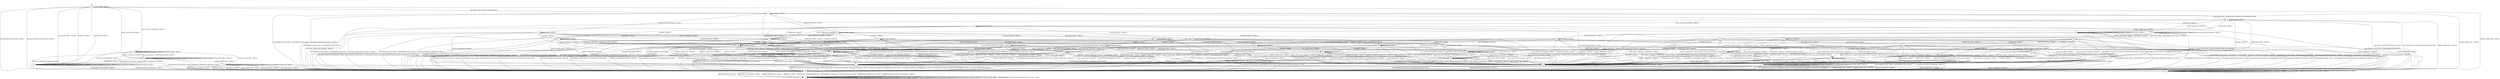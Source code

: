 digraph h13 {
s0 [label="s0"];
s1 [label="s1"];
s2 [label="s2"];
s6 [label="s6"];
s8 [label="s8"];
s10 [label="s10"];
s39 [label="s39"];
s3 [label="s3"];
s4 [label="s4"];
s7 [label="s7"];
s9 [label="s9"];
s11 [label="s11"];
s15 [label="s15"];
s16 [label="s16"];
s5 [label="s5"];
s12 [label="s12"];
s17 [label="s17"];
s18 [label="s18"];
s19 [label="s19"];
s24 [label="s24"];
s26 [label="s26"];
s27 [label="s27"];
s32 [label="s32"];
s13 [label="s13"];
s20 [label="s20"];
s23 [label="s23"];
s28 [label="s28"];
s29 [label="s29"];
s30 [label="s30"];
s33 [label="s33"];
s34 [label="s34"];
s37 [label="s37"];
s14 [label="s14"];
s21 [label="s21"];
s22 [label="s22"];
s31 [label="s31"];
s36 [label="s36"];
s38 [label="s38"];
s40 [label="s40"];
s25 [label="s25"];
s35 [label="s35"];
s41 [label="s41"];
s42 [label="s42"];
s45 [label="s45"];
s43 [label="s43"];
s44 [label="s44"];
s0 -> s1 [label="RSA_CLIENT_HELLO / HELLO_VERIFY_REQUEST"];
s0 -> s2 [label="RSA_CLIENT_KEY_EXCHANGE / TIMEOUT"];
s0 -> s8 [label="CHANGE_CIPHER_SPEC / TIMEOUT"];
s0 -> s10 [label="FINISHED / TIMEOUT"];
s0 -> s0 [label="APPLICATION / TIMEOUT"];
s0 -> s10 [label="CERTIFICATE / TIMEOUT"];
s0 -> s39 [label="EMPTY_CERTIFICATE / TIMEOUT"];
s0 -> s10 [label="CERTIFICATE_VERIFY / TIMEOUT"];
s0 -> s6 [label="Alert(WARNING,CLOSE_NOTIFY) / TIMEOUT"];
s0 -> s6 [label="Alert(FATAL,UNEXPECTED_MESSAGE) / TIMEOUT"];
s1 -> s3 [label="RSA_CLIENT_HELLO / SERVER_HELLO,CERTIFICATE,SERVER_HELLO_DONE"];
s1 -> s4 [label="RSA_CLIENT_KEY_EXCHANGE / TIMEOUT"];
s1 -> s8 [label="CHANGE_CIPHER_SPEC / TIMEOUT"];
s1 -> s11 [label="FINISHED / TIMEOUT"];
s1 -> s1 [label="APPLICATION / TIMEOUT"];
s1 -> s16 [label="CERTIFICATE / TIMEOUT"];
s1 -> s15 [label="EMPTY_CERTIFICATE / TIMEOUT"];
s1 -> s11 [label="CERTIFICATE_VERIFY / TIMEOUT"];
s1 -> s6 [label="Alert(WARNING,CLOSE_NOTIFY) / Alert(WARNING,CLOSE_NOTIFY)"];
s1 -> s6 [label="Alert(FATAL,UNEXPECTED_MESSAGE) / TIMEOUT"];
s2 -> s39 [label="RSA_CLIENT_HELLO / TIMEOUT"];
s2 -> s10 [label="RSA_CLIENT_KEY_EXCHANGE / TIMEOUT"];
s2 -> s9 [label="CHANGE_CIPHER_SPEC / TIMEOUT"];
s2 -> s2 [label="FINISHED / TIMEOUT"];
s2 -> s2 [label="APPLICATION / TIMEOUT"];
s2 -> s39 [label="CERTIFICATE / TIMEOUT"];
s2 -> s39 [label="EMPTY_CERTIFICATE / TIMEOUT"];
s2 -> s2 [label="CERTIFICATE_VERIFY / TIMEOUT"];
s2 -> s6 [label="Alert(WARNING,CLOSE_NOTIFY) / TIMEOUT"];
s2 -> s6 [label="Alert(FATAL,UNEXPECTED_MESSAGE) / TIMEOUT"];
s6 -> s7 [label="RSA_CLIENT_HELLO / TIMEOUT"];
s6 -> s7 [label="RSA_CLIENT_KEY_EXCHANGE / TIMEOUT"];
s6 -> s7 [label="CHANGE_CIPHER_SPEC / TIMEOUT"];
s6 -> s7 [label="FINISHED / TIMEOUT"];
s6 -> s7 [label="APPLICATION / TIMEOUT"];
s6 -> s7 [label="CERTIFICATE / TIMEOUT"];
s6 -> s7 [label="EMPTY_CERTIFICATE / TIMEOUT"];
s6 -> s7 [label="CERTIFICATE_VERIFY / TIMEOUT"];
s6 -> s7 [label="Alert(WARNING,CLOSE_NOTIFY) / TIMEOUT"];
s6 -> s7 [label="Alert(FATAL,UNEXPECTED_MESSAGE) / TIMEOUT"];
s8 -> s8 [label="RSA_CLIENT_HELLO / TIMEOUT"];
s8 -> s8 [label="RSA_CLIENT_KEY_EXCHANGE / TIMEOUT"];
s8 -> s8 [label="CHANGE_CIPHER_SPEC / TIMEOUT"];
s8 -> s8 [label="FINISHED / TIMEOUT"];
s8 -> s8 [label="APPLICATION / TIMEOUT"];
s8 -> s8 [label="CERTIFICATE / TIMEOUT"];
s8 -> s8 [label="EMPTY_CERTIFICATE / TIMEOUT"];
s8 -> s8 [label="CERTIFICATE_VERIFY / TIMEOUT"];
s8 -> s8 [label="Alert(WARNING,CLOSE_NOTIFY) / TIMEOUT"];
s8 -> s8 [label="Alert(FATAL,UNEXPECTED_MESSAGE) / TIMEOUT"];
s10 -> s10 [label="RSA_CLIENT_HELLO / TIMEOUT"];
s10 -> s10 [label="RSA_CLIENT_KEY_EXCHANGE / TIMEOUT"];
s10 -> s8 [label="CHANGE_CIPHER_SPEC / TIMEOUT"];
s10 -> s10 [label="FINISHED / TIMEOUT"];
s10 -> s10 [label="APPLICATION / TIMEOUT"];
s10 -> s10 [label="CERTIFICATE / TIMEOUT"];
s10 -> s10 [label="EMPTY_CERTIFICATE / TIMEOUT"];
s10 -> s10 [label="CERTIFICATE_VERIFY / TIMEOUT"];
s10 -> s6 [label="Alert(WARNING,CLOSE_NOTIFY) / TIMEOUT"];
s10 -> s6 [label="Alert(FATAL,UNEXPECTED_MESSAGE) / TIMEOUT"];
s39 -> s39 [label="RSA_CLIENT_HELLO / TIMEOUT"];
s39 -> s39 [label="RSA_CLIENT_KEY_EXCHANGE / TIMEOUT"];
s39 -> s9 [label="CHANGE_CIPHER_SPEC / TIMEOUT"];
s39 -> s39 [label="FINISHED / TIMEOUT"];
s39 -> s39 [label="APPLICATION / TIMEOUT"];
s39 -> s10 [label="CERTIFICATE / TIMEOUT"];
s39 -> s10 [label="EMPTY_CERTIFICATE / TIMEOUT"];
s39 -> s39 [label="CERTIFICATE_VERIFY / TIMEOUT"];
s39 -> s6 [label="Alert(WARNING,CLOSE_NOTIFY) / TIMEOUT"];
s39 -> s6 [label="Alert(FATAL,UNEXPECTED_MESSAGE) / TIMEOUT"];
s3 -> s6 [label="RSA_CLIENT_HELLO / Alert(FATAL,UNEXPECTED_MESSAGE)"];
s3 -> s12 [label="RSA_CLIENT_KEY_EXCHANGE / TIMEOUT"];
s3 -> s8 [label="CHANGE_CIPHER_SPEC / TIMEOUT"];
s3 -> s11 [label="FINISHED / TIMEOUT"];
s3 -> s3 [label="APPLICATION / TIMEOUT"];
s3 -> s16 [label="CERTIFICATE / TIMEOUT"];
s3 -> s15 [label="EMPTY_CERTIFICATE / TIMEOUT"];
s3 -> s11 [label="CERTIFICATE_VERIFY / TIMEOUT"];
s3 -> s6 [label="Alert(WARNING,CLOSE_NOTIFY) / Alert(WARNING,CLOSE_NOTIFY)"];
s3 -> s6 [label="Alert(FATAL,UNEXPECTED_MESSAGE) / TIMEOUT"];
s4 -> s19 [label="RSA_CLIENT_HELLO / TIMEOUT"];
s4 -> s11 [label="RSA_CLIENT_KEY_EXCHANGE / TIMEOUT"];
s4 -> s5 [label="CHANGE_CIPHER_SPEC / TIMEOUT"];
s4 -> s17 [label="FINISHED / TIMEOUT"];
s4 -> s4 [label="APPLICATION / TIMEOUT"];
s4 -> s26 [label="CERTIFICATE / TIMEOUT"];
s4 -> s26 [label="EMPTY_CERTIFICATE / TIMEOUT"];
s4 -> s32 [label="CERTIFICATE_VERIFY / TIMEOUT"];
s4 -> s6 [label="Alert(WARNING,CLOSE_NOTIFY) / Alert(WARNING,CLOSE_NOTIFY)"];
s4 -> s6 [label="Alert(FATAL,UNEXPECTED_MESSAGE) / TIMEOUT"];
s7 -> s7 [label="RSA_CLIENT_HELLO / SOCKET_CLOSED"];
s7 -> s7 [label="RSA_CLIENT_KEY_EXCHANGE / SOCKET_CLOSED"];
s7 -> s7 [label="CHANGE_CIPHER_SPEC / SOCKET_CLOSED"];
s7 -> s7 [label="FINISHED / SOCKET_CLOSED"];
s7 -> s7 [label="APPLICATION / SOCKET_CLOSED"];
s7 -> s7 [label="CERTIFICATE / SOCKET_CLOSED"];
s7 -> s7 [label="EMPTY_CERTIFICATE / SOCKET_CLOSED"];
s7 -> s7 [label="CERTIFICATE_VERIFY / SOCKET_CLOSED"];
s7 -> s7 [label="Alert(WARNING,CLOSE_NOTIFY) / SOCKET_CLOSED"];
s7 -> s7 [label="Alert(FATAL,UNEXPECTED_MESSAGE) / SOCKET_CLOSED"];
s9 -> s6 [label="RSA_CLIENT_HELLO / TIMEOUT"];
s9 -> s6 [label="RSA_CLIENT_KEY_EXCHANGE / TIMEOUT"];
s9 -> s8 [label="CHANGE_CIPHER_SPEC / TIMEOUT"];
s9 -> s6 [label="FINISHED / TIMEOUT"];
s9 -> s9 [label="APPLICATION / TIMEOUT"];
s9 -> s6 [label="CERTIFICATE / TIMEOUT"];
s9 -> s6 [label="EMPTY_CERTIFICATE / TIMEOUT"];
s9 -> s6 [label="CERTIFICATE_VERIFY / TIMEOUT"];
s9 -> s9 [label="Alert(WARNING,CLOSE_NOTIFY) / TIMEOUT"];
s9 -> s9 [label="Alert(FATAL,UNEXPECTED_MESSAGE) / TIMEOUT"];
s11 -> s11 [label="RSA_CLIENT_HELLO / TIMEOUT"];
s11 -> s11 [label="RSA_CLIENT_KEY_EXCHANGE / TIMEOUT"];
s11 -> s8 [label="CHANGE_CIPHER_SPEC / TIMEOUT"];
s11 -> s11 [label="FINISHED / TIMEOUT"];
s11 -> s11 [label="APPLICATION / TIMEOUT"];
s11 -> s11 [label="CERTIFICATE / TIMEOUT"];
s11 -> s11 [label="EMPTY_CERTIFICATE / TIMEOUT"];
s11 -> s11 [label="CERTIFICATE_VERIFY / TIMEOUT"];
s11 -> s6 [label="Alert(WARNING,CLOSE_NOTIFY) / Alert(WARNING,CLOSE_NOTIFY)"];
s11 -> s6 [label="Alert(FATAL,UNEXPECTED_MESSAGE) / TIMEOUT"];
s15 -> s24 [label="RSA_CLIENT_HELLO / TIMEOUT"];
s15 -> s26 [label="RSA_CLIENT_KEY_EXCHANGE / TIMEOUT"];
s15 -> s5 [label="CHANGE_CIPHER_SPEC / TIMEOUT"];
s15 -> s18 [label="FINISHED / TIMEOUT"];
s15 -> s15 [label="APPLICATION / TIMEOUT"];
s15 -> s11 [label="CERTIFICATE / TIMEOUT"];
s15 -> s11 [label="EMPTY_CERTIFICATE / TIMEOUT"];
s15 -> s27 [label="CERTIFICATE_VERIFY / TIMEOUT"];
s15 -> s6 [label="Alert(WARNING,CLOSE_NOTIFY) / Alert(WARNING,CLOSE_NOTIFY)"];
s15 -> s6 [label="Alert(FATAL,UNEXPECTED_MESSAGE) / TIMEOUT"];
s16 -> s16 [label="RSA_CLIENT_HELLO / TIMEOUT"];
s16 -> s16 [label="RSA_CLIENT_KEY_EXCHANGE / TIMEOUT"];
s16 -> s8 [label="CHANGE_CIPHER_SPEC / TIMEOUT"];
s16 -> s16 [label="FINISHED / TIMEOUT"];
s16 -> s16 [label="APPLICATION / TIMEOUT"];
s16 -> s11 [label="CERTIFICATE / TIMEOUT"];
s16 -> s11 [label="EMPTY_CERTIFICATE / TIMEOUT"];
s16 -> s27 [label="CERTIFICATE_VERIFY / TIMEOUT"];
s16 -> s6 [label="Alert(WARNING,CLOSE_NOTIFY) / Alert(WARNING,CLOSE_NOTIFY)"];
s16 -> s6 [label="Alert(FATAL,UNEXPECTED_MESSAGE) / TIMEOUT"];
s5 -> s6 [label="RSA_CLIENT_HELLO / Alert(FATAL,UNEXPECTED_MESSAGE)"];
s5 -> s6 [label="RSA_CLIENT_KEY_EXCHANGE / Alert(FATAL,UNEXPECTED_MESSAGE)"];
s5 -> s8 [label="CHANGE_CIPHER_SPEC / TIMEOUT"];
s5 -> s6 [label="FINISHED / Alert(FATAL,UNEXPECTED_MESSAGE)"];
s5 -> s5 [label="APPLICATION / TIMEOUT"];
s5 -> s6 [label="CERTIFICATE / Alert(FATAL,UNEXPECTED_MESSAGE)"];
s5 -> s6 [label="EMPTY_CERTIFICATE / Alert(FATAL,UNEXPECTED_MESSAGE)"];
s5 -> s6 [label="CERTIFICATE_VERIFY / Alert(FATAL,UNEXPECTED_MESSAGE)"];
s5 -> s5 [label="Alert(WARNING,CLOSE_NOTIFY) / TIMEOUT"];
s5 -> s5 [label="Alert(FATAL,UNEXPECTED_MESSAGE) / TIMEOUT"];
s12 -> s19 [label="RSA_CLIENT_HELLO / TIMEOUT"];
s12 -> s11 [label="RSA_CLIENT_KEY_EXCHANGE / TIMEOUT"];
s12 -> s13 [label="CHANGE_CIPHER_SPEC / TIMEOUT"];
s12 -> s17 [label="FINISHED / TIMEOUT"];
s12 -> s12 [label="APPLICATION / TIMEOUT"];
s12 -> s26 [label="CERTIFICATE / TIMEOUT"];
s12 -> s26 [label="EMPTY_CERTIFICATE / TIMEOUT"];
s12 -> s32 [label="CERTIFICATE_VERIFY / TIMEOUT"];
s12 -> s6 [label="Alert(WARNING,CLOSE_NOTIFY) / Alert(WARNING,CLOSE_NOTIFY)"];
s12 -> s6 [label="Alert(FATAL,UNEXPECTED_MESSAGE) / TIMEOUT"];
s17 -> s20 [label="RSA_CLIENT_HELLO / TIMEOUT"];
s17 -> s11 [label="RSA_CLIENT_KEY_EXCHANGE / TIMEOUT"];
s17 -> s5 [label="CHANGE_CIPHER_SPEC / TIMEOUT"];
s17 -> s11 [label="FINISHED / TIMEOUT"];
s17 -> s17 [label="APPLICATION / TIMEOUT"];
s17 -> s30 [label="CERTIFICATE / TIMEOUT"];
s17 -> s30 [label="EMPTY_CERTIFICATE / TIMEOUT"];
s17 -> s32 [label="CERTIFICATE_VERIFY / TIMEOUT"];
s17 -> s6 [label="Alert(WARNING,CLOSE_NOTIFY) / Alert(WARNING,CLOSE_NOTIFY)"];
s17 -> s6 [label="Alert(FATAL,UNEXPECTED_MESSAGE) / TIMEOUT"];
s18 -> s23 [label="RSA_CLIENT_HELLO / TIMEOUT"];
s18 -> s30 [label="RSA_CLIENT_KEY_EXCHANGE / TIMEOUT"];
s18 -> s5 [label="CHANGE_CIPHER_SPEC / TIMEOUT"];
s18 -> s11 [label="FINISHED / TIMEOUT"];
s18 -> s18 [label="APPLICATION / TIMEOUT"];
s18 -> s11 [label="CERTIFICATE / TIMEOUT"];
s18 -> s11 [label="EMPTY_CERTIFICATE / TIMEOUT"];
s18 -> s33 [label="CERTIFICATE_VERIFY / TIMEOUT"];
s18 -> s6 [label="Alert(WARNING,CLOSE_NOTIFY) / Alert(WARNING,CLOSE_NOTIFY)"];
s18 -> s6 [label="Alert(FATAL,UNEXPECTED_MESSAGE) / TIMEOUT"];
s19 -> s11 [label="RSA_CLIENT_HELLO / TIMEOUT"];
s19 -> s11 [label="RSA_CLIENT_KEY_EXCHANGE / TIMEOUT"];
s19 -> s5 [label="CHANGE_CIPHER_SPEC / TIMEOUT"];
s19 -> s20 [label="FINISHED / TIMEOUT"];
s19 -> s19 [label="APPLICATION / TIMEOUT"];
s19 -> s28 [label="CERTIFICATE / TIMEOUT"];
s19 -> s28 [label="EMPTY_CERTIFICATE / TIMEOUT"];
s19 -> s34 [label="CERTIFICATE_VERIFY / TIMEOUT"];
s19 -> s6 [label="Alert(WARNING,CLOSE_NOTIFY) / Alert(WARNING,CLOSE_NOTIFY)"];
s19 -> s6 [label="Alert(FATAL,UNEXPECTED_MESSAGE) / TIMEOUT"];
s24 -> s11 [label="RSA_CLIENT_HELLO / TIMEOUT"];
s24 -> s28 [label="RSA_CLIENT_KEY_EXCHANGE / TIMEOUT"];
s24 -> s5 [label="CHANGE_CIPHER_SPEC / TIMEOUT"];
s24 -> s23 [label="FINISHED / TIMEOUT"];
s24 -> s24 [label="APPLICATION / TIMEOUT"];
s24 -> s11 [label="CERTIFICATE / TIMEOUT"];
s24 -> s11 [label="EMPTY_CERTIFICATE / TIMEOUT"];
s24 -> s29 [label="CERTIFICATE_VERIFY / TIMEOUT"];
s24 -> s6 [label="Alert(WARNING,CLOSE_NOTIFY) / Alert(WARNING,CLOSE_NOTIFY)"];
s24 -> s6 [label="Alert(FATAL,UNEXPECTED_MESSAGE) / TIMEOUT"];
s26 -> s28 [label="RSA_CLIENT_HELLO / TIMEOUT"];
s26 -> s11 [label="RSA_CLIENT_KEY_EXCHANGE / TIMEOUT"];
s26 -> s5 [label="CHANGE_CIPHER_SPEC / TIMEOUT"];
s26 -> s30 [label="FINISHED / TIMEOUT"];
s26 -> s26 [label="APPLICATION / TIMEOUT"];
s26 -> s11 [label="CERTIFICATE / TIMEOUT"];
s26 -> s11 [label="EMPTY_CERTIFICATE / TIMEOUT"];
s26 -> s37 [label="CERTIFICATE_VERIFY / TIMEOUT"];
s26 -> s6 [label="Alert(WARNING,CLOSE_NOTIFY) / Alert(WARNING,CLOSE_NOTIFY)"];
s26 -> s6 [label="Alert(FATAL,UNEXPECTED_MESSAGE) / TIMEOUT"];
s27 -> s29 [label="RSA_CLIENT_HELLO / TIMEOUT"];
s27 -> s37 [label="RSA_CLIENT_KEY_EXCHANGE / TIMEOUT"];
s27 -> s5 [label="CHANGE_CIPHER_SPEC / TIMEOUT"];
s27 -> s33 [label="FINISHED / TIMEOUT"];
s27 -> s27 [label="APPLICATION / TIMEOUT"];
s27 -> s11 [label="CERTIFICATE / TIMEOUT"];
s27 -> s11 [label="EMPTY_CERTIFICATE / TIMEOUT"];
s27 -> s11 [label="CERTIFICATE_VERIFY / TIMEOUT"];
s27 -> s6 [label="Alert(WARNING,CLOSE_NOTIFY) / Alert(WARNING,CLOSE_NOTIFY)"];
s27 -> s6 [label="Alert(FATAL,UNEXPECTED_MESSAGE) / TIMEOUT"];
s32 -> s34 [label="RSA_CLIENT_HELLO / TIMEOUT"];
s32 -> s11 [label="RSA_CLIENT_KEY_EXCHANGE / TIMEOUT"];
s32 -> s5 [label="CHANGE_CIPHER_SPEC / TIMEOUT"];
s32 -> s32 [label="FINISHED / TIMEOUT"];
s32 -> s32 [label="APPLICATION / TIMEOUT"];
s32 -> s37 [label="CERTIFICATE / TIMEOUT"];
s32 -> s37 [label="EMPTY_CERTIFICATE / TIMEOUT"];
s32 -> s11 [label="CERTIFICATE_VERIFY / TIMEOUT"];
s32 -> s6 [label="Alert(WARNING,CLOSE_NOTIFY) / Alert(WARNING,CLOSE_NOTIFY)"];
s32 -> s6 [label="Alert(FATAL,UNEXPECTED_MESSAGE) / TIMEOUT"];
s13 -> s40 [label="RSA_CLIENT_HELLO / TIMEOUT"];
s13 -> s11 [label="RSA_CLIENT_KEY_EXCHANGE / TIMEOUT"];
s13 -> s8 [label="CHANGE_CIPHER_SPEC / TIMEOUT"];
s13 -> s14 [label="FINISHED / CHANGE_CIPHER_SPEC,FINISHED,CHANGE_CIPHER_SPEC,FINISHED"];
s13 -> s13 [label="APPLICATION / TIMEOUT"];
s13 -> s21 [label="CERTIFICATE / TIMEOUT"];
s13 -> s21 [label="EMPTY_CERTIFICATE / TIMEOUT"];
s13 -> s22 [label="CERTIFICATE_VERIFY / TIMEOUT"];
s13 -> s13 [label="Alert(WARNING,CLOSE_NOTIFY) / TIMEOUT"];
s13 -> s13 [label="Alert(FATAL,UNEXPECTED_MESSAGE) / TIMEOUT"];
s20 -> s11 [label="RSA_CLIENT_HELLO / TIMEOUT"];
s20 -> s11 [label="RSA_CLIENT_KEY_EXCHANGE / TIMEOUT"];
s20 -> s5 [label="CHANGE_CIPHER_SPEC / TIMEOUT"];
s20 -> s11 [label="FINISHED / TIMEOUT"];
s20 -> s20 [label="APPLICATION / TIMEOUT"];
s20 -> s31 [label="CERTIFICATE / TIMEOUT"];
s20 -> s31 [label="EMPTY_CERTIFICATE / TIMEOUT"];
s20 -> s34 [label="CERTIFICATE_VERIFY / TIMEOUT"];
s20 -> s6 [label="Alert(WARNING,CLOSE_NOTIFY) / Alert(WARNING,CLOSE_NOTIFY)"];
s20 -> s6 [label="Alert(FATAL,UNEXPECTED_MESSAGE) / TIMEOUT"];
s23 -> s11 [label="RSA_CLIENT_HELLO / TIMEOUT"];
s23 -> s31 [label="RSA_CLIENT_KEY_EXCHANGE / TIMEOUT"];
s23 -> s5 [label="CHANGE_CIPHER_SPEC / TIMEOUT"];
s23 -> s11 [label="FINISHED / TIMEOUT"];
s23 -> s23 [label="APPLICATION / TIMEOUT"];
s23 -> s11 [label="CERTIFICATE / TIMEOUT"];
s23 -> s11 [label="EMPTY_CERTIFICATE / TIMEOUT"];
s23 -> s36 [label="CERTIFICATE_VERIFY / TIMEOUT"];
s23 -> s6 [label="Alert(WARNING,CLOSE_NOTIFY) / Alert(WARNING,CLOSE_NOTIFY)"];
s23 -> s6 [label="Alert(FATAL,UNEXPECTED_MESSAGE) / TIMEOUT"];
s28 -> s11 [label="RSA_CLIENT_HELLO / TIMEOUT"];
s28 -> s11 [label="RSA_CLIENT_KEY_EXCHANGE / TIMEOUT"];
s28 -> s5 [label="CHANGE_CIPHER_SPEC / TIMEOUT"];
s28 -> s31 [label="FINISHED / TIMEOUT"];
s28 -> s28 [label="APPLICATION / TIMEOUT"];
s28 -> s11 [label="CERTIFICATE / TIMEOUT"];
s28 -> s11 [label="EMPTY_CERTIFICATE / TIMEOUT"];
s28 -> s38 [label="CERTIFICATE_VERIFY / TIMEOUT"];
s28 -> s6 [label="Alert(WARNING,CLOSE_NOTIFY) / Alert(WARNING,CLOSE_NOTIFY)"];
s28 -> s6 [label="Alert(FATAL,UNEXPECTED_MESSAGE) / TIMEOUT"];
s29 -> s11 [label="RSA_CLIENT_HELLO / TIMEOUT"];
s29 -> s38 [label="RSA_CLIENT_KEY_EXCHANGE / TIMEOUT"];
s29 -> s5 [label="CHANGE_CIPHER_SPEC / TIMEOUT"];
s29 -> s36 [label="FINISHED / TIMEOUT"];
s29 -> s29 [label="APPLICATION / TIMEOUT"];
s29 -> s11 [label="CERTIFICATE / TIMEOUT"];
s29 -> s11 [label="EMPTY_CERTIFICATE / TIMEOUT"];
s29 -> s11 [label="CERTIFICATE_VERIFY / TIMEOUT"];
s29 -> s6 [label="Alert(WARNING,CLOSE_NOTIFY) / Alert(WARNING,CLOSE_NOTIFY)"];
s29 -> s6 [label="Alert(FATAL,UNEXPECTED_MESSAGE) / TIMEOUT"];
s30 -> s31 [label="RSA_CLIENT_HELLO / TIMEOUT"];
s30 -> s11 [label="RSA_CLIENT_KEY_EXCHANGE / TIMEOUT"];
s30 -> s5 [label="CHANGE_CIPHER_SPEC / TIMEOUT"];
s30 -> s11 [label="FINISHED / TIMEOUT"];
s30 -> s30 [label="APPLICATION / TIMEOUT"];
s30 -> s11 [label="CERTIFICATE / TIMEOUT"];
s30 -> s11 [label="EMPTY_CERTIFICATE / TIMEOUT"];
s30 -> s37 [label="CERTIFICATE_VERIFY / TIMEOUT"];
s30 -> s6 [label="Alert(WARNING,CLOSE_NOTIFY) / Alert(WARNING,CLOSE_NOTIFY)"];
s30 -> s6 [label="Alert(FATAL,UNEXPECTED_MESSAGE) / TIMEOUT"];
s33 -> s36 [label="RSA_CLIENT_HELLO / TIMEOUT"];
s33 -> s37 [label="RSA_CLIENT_KEY_EXCHANGE / TIMEOUT"];
s33 -> s5 [label="CHANGE_CIPHER_SPEC / TIMEOUT"];
s33 -> s11 [label="FINISHED / TIMEOUT"];
s33 -> s33 [label="APPLICATION / TIMEOUT"];
s33 -> s11 [label="CERTIFICATE / TIMEOUT"];
s33 -> s11 [label="EMPTY_CERTIFICATE / TIMEOUT"];
s33 -> s11 [label="CERTIFICATE_VERIFY / TIMEOUT"];
s33 -> s6 [label="Alert(WARNING,CLOSE_NOTIFY) / Alert(WARNING,CLOSE_NOTIFY)"];
s33 -> s6 [label="Alert(FATAL,UNEXPECTED_MESSAGE) / TIMEOUT"];
s34 -> s11 [label="RSA_CLIENT_HELLO / TIMEOUT"];
s34 -> s11 [label="RSA_CLIENT_KEY_EXCHANGE / TIMEOUT"];
s34 -> s5 [label="CHANGE_CIPHER_SPEC / TIMEOUT"];
s34 -> s34 [label="FINISHED / TIMEOUT"];
s34 -> s34 [label="APPLICATION / TIMEOUT"];
s34 -> s38 [label="CERTIFICATE / TIMEOUT"];
s34 -> s38 [label="EMPTY_CERTIFICATE / TIMEOUT"];
s34 -> s11 [label="CERTIFICATE_VERIFY / TIMEOUT"];
s34 -> s6 [label="Alert(WARNING,CLOSE_NOTIFY) / Alert(WARNING,CLOSE_NOTIFY)"];
s34 -> s6 [label="Alert(FATAL,UNEXPECTED_MESSAGE) / TIMEOUT"];
s37 -> s38 [label="RSA_CLIENT_HELLO / TIMEOUT"];
s37 -> s11 [label="RSA_CLIENT_KEY_EXCHANGE / TIMEOUT"];
s37 -> s5 [label="CHANGE_CIPHER_SPEC / TIMEOUT"];
s37 -> s37 [label="FINISHED / TIMEOUT"];
s37 -> s37 [label="APPLICATION / TIMEOUT"];
s37 -> s11 [label="CERTIFICATE / TIMEOUT"];
s37 -> s11 [label="EMPTY_CERTIFICATE / TIMEOUT"];
s37 -> s11 [label="CERTIFICATE_VERIFY / TIMEOUT"];
s37 -> s6 [label="Alert(WARNING,CLOSE_NOTIFY) / Alert(WARNING,CLOSE_NOTIFY)"];
s37 -> s6 [label="Alert(FATAL,UNEXPECTED_MESSAGE) / TIMEOUT"];
s14 -> s14 [label="RSA_CLIENT_HELLO / TIMEOUT"];
s14 -> s14 [label="RSA_CLIENT_KEY_EXCHANGE / TIMEOUT"];
s14 -> s8 [label="CHANGE_CIPHER_SPEC / TIMEOUT"];
s14 -> s14 [label="FINISHED / TIMEOUT"];
s14 -> s6 [label="APPLICATION / APPLICATION"];
s14 -> s14 [label="CERTIFICATE / TIMEOUT"];
s14 -> s14 [label="EMPTY_CERTIFICATE / TIMEOUT"];
s14 -> s14 [label="CERTIFICATE_VERIFY / TIMEOUT"];
s14 -> s6 [label="Alert(WARNING,CLOSE_NOTIFY) / TIMEOUT"];
s14 -> s6 [label="Alert(FATAL,UNEXPECTED_MESSAGE) / TIMEOUT"];
s21 -> s41 [label="RSA_CLIENT_HELLO / TIMEOUT"];
s21 -> s11 [label="RSA_CLIENT_KEY_EXCHANGE / TIMEOUT"];
s21 -> s5 [label="CHANGE_CIPHER_SPEC / TIMEOUT"];
s21 -> s25 [label="FINISHED / TIMEOUT"];
s21 -> s11 [label="APPLICATION / TIMEOUT"];
s21 -> s11 [label="CERTIFICATE / TIMEOUT"];
s21 -> s11 [label="EMPTY_CERTIFICATE / TIMEOUT"];
s21 -> s35 [label="CERTIFICATE_VERIFY / TIMEOUT"];
s21 -> s6 [label="Alert(WARNING,CLOSE_NOTIFY) / Alert(WARNING,CLOSE_NOTIFY)"];
s21 -> s6 [label="Alert(FATAL,UNEXPECTED_MESSAGE) / TIMEOUT"];
s22 -> s42 [label="RSA_CLIENT_HELLO / TIMEOUT"];
s22 -> s11 [label="RSA_CLIENT_KEY_EXCHANGE / TIMEOUT"];
s22 -> s5 [label="CHANGE_CIPHER_SPEC / TIMEOUT"];
s22 -> s22 [label="FINISHED / TIMEOUT"];
s22 -> s11 [label="APPLICATION / TIMEOUT"];
s22 -> s35 [label="CERTIFICATE / TIMEOUT"];
s22 -> s35 [label="EMPTY_CERTIFICATE / TIMEOUT"];
s22 -> s11 [label="CERTIFICATE_VERIFY / TIMEOUT"];
s22 -> s6 [label="Alert(WARNING,CLOSE_NOTIFY) / Alert(WARNING,CLOSE_NOTIFY)"];
s22 -> s6 [label="Alert(FATAL,UNEXPECTED_MESSAGE) / TIMEOUT"];
s31 -> s11 [label="RSA_CLIENT_HELLO / TIMEOUT"];
s31 -> s11 [label="RSA_CLIENT_KEY_EXCHANGE / TIMEOUT"];
s31 -> s5 [label="CHANGE_CIPHER_SPEC / TIMEOUT"];
s31 -> s11 [label="FINISHED / TIMEOUT"];
s31 -> s31 [label="APPLICATION / TIMEOUT"];
s31 -> s11 [label="CERTIFICATE / TIMEOUT"];
s31 -> s11 [label="EMPTY_CERTIFICATE / TIMEOUT"];
s31 -> s38 [label="CERTIFICATE_VERIFY / TIMEOUT"];
s31 -> s6 [label="Alert(WARNING,CLOSE_NOTIFY) / Alert(WARNING,CLOSE_NOTIFY)"];
s31 -> s6 [label="Alert(FATAL,UNEXPECTED_MESSAGE) / TIMEOUT"];
s36 -> s11 [label="RSA_CLIENT_HELLO / TIMEOUT"];
s36 -> s38 [label="RSA_CLIENT_KEY_EXCHANGE / TIMEOUT"];
s36 -> s5 [label="CHANGE_CIPHER_SPEC / TIMEOUT"];
s36 -> s11 [label="FINISHED / TIMEOUT"];
s36 -> s36 [label="APPLICATION / TIMEOUT"];
s36 -> s11 [label="CERTIFICATE / TIMEOUT"];
s36 -> s11 [label="EMPTY_CERTIFICATE / TIMEOUT"];
s36 -> s11 [label="CERTIFICATE_VERIFY / TIMEOUT"];
s36 -> s6 [label="Alert(WARNING,CLOSE_NOTIFY) / Alert(WARNING,CLOSE_NOTIFY)"];
s36 -> s6 [label="Alert(FATAL,UNEXPECTED_MESSAGE) / TIMEOUT"];
s38 -> s11 [label="RSA_CLIENT_HELLO / TIMEOUT"];
s38 -> s11 [label="RSA_CLIENT_KEY_EXCHANGE / TIMEOUT"];
s38 -> s5 [label="CHANGE_CIPHER_SPEC / TIMEOUT"];
s38 -> s38 [label="FINISHED / TIMEOUT"];
s38 -> s38 [label="APPLICATION / TIMEOUT"];
s38 -> s11 [label="CERTIFICATE / TIMEOUT"];
s38 -> s11 [label="EMPTY_CERTIFICATE / TIMEOUT"];
s38 -> s11 [label="CERTIFICATE_VERIFY / TIMEOUT"];
s38 -> s6 [label="Alert(WARNING,CLOSE_NOTIFY) / Alert(WARNING,CLOSE_NOTIFY)"];
s38 -> s6 [label="Alert(FATAL,UNEXPECTED_MESSAGE) / TIMEOUT"];
s40 -> s11 [label="RSA_CLIENT_HELLO / TIMEOUT"];
s40 -> s11 [label="RSA_CLIENT_KEY_EXCHANGE / TIMEOUT"];
s40 -> s5 [label="CHANGE_CIPHER_SPEC / TIMEOUT"];
s40 -> s45 [label="FINISHED / TIMEOUT"];
s40 -> s11 [label="APPLICATION / TIMEOUT"];
s40 -> s41 [label="CERTIFICATE / TIMEOUT"];
s40 -> s41 [label="EMPTY_CERTIFICATE / TIMEOUT"];
s40 -> s42 [label="CERTIFICATE_VERIFY / TIMEOUT"];
s40 -> s6 [label="Alert(WARNING,CLOSE_NOTIFY) / Alert(WARNING,CLOSE_NOTIFY)"];
s40 -> s6 [label="Alert(FATAL,UNEXPECTED_MESSAGE) / TIMEOUT"];
s25 -> s43 [label="RSA_CLIENT_HELLO / TIMEOUT"];
s25 -> s11 [label="RSA_CLIENT_KEY_EXCHANGE / TIMEOUT"];
s25 -> s5 [label="CHANGE_CIPHER_SPEC / TIMEOUT"];
s25 -> s11 [label="FINISHED / TIMEOUT"];
s25 -> s11 [label="APPLICATION / TIMEOUT"];
s25 -> s11 [label="CERTIFICATE / TIMEOUT"];
s25 -> s11 [label="EMPTY_CERTIFICATE / TIMEOUT"];
s25 -> s35 [label="CERTIFICATE_VERIFY / TIMEOUT"];
s25 -> s6 [label="Alert(WARNING,CLOSE_NOTIFY) / Alert(WARNING,CLOSE_NOTIFY)"];
s25 -> s6 [label="Alert(FATAL,UNEXPECTED_MESSAGE) / TIMEOUT"];
s35 -> s44 [label="RSA_CLIENT_HELLO / TIMEOUT"];
s35 -> s11 [label="RSA_CLIENT_KEY_EXCHANGE / TIMEOUT"];
s35 -> s5 [label="CHANGE_CIPHER_SPEC / TIMEOUT"];
s35 -> s35 [label="FINISHED / TIMEOUT"];
s35 -> s11 [label="APPLICATION / TIMEOUT"];
s35 -> s11 [label="CERTIFICATE / TIMEOUT"];
s35 -> s11 [label="EMPTY_CERTIFICATE / TIMEOUT"];
s35 -> s11 [label="CERTIFICATE_VERIFY / TIMEOUT"];
s35 -> s6 [label="Alert(WARNING,CLOSE_NOTIFY) / Alert(WARNING,CLOSE_NOTIFY)"];
s35 -> s6 [label="Alert(FATAL,UNEXPECTED_MESSAGE) / TIMEOUT"];
s41 -> s11 [label="RSA_CLIENT_HELLO / TIMEOUT"];
s41 -> s11 [label="RSA_CLIENT_KEY_EXCHANGE / TIMEOUT"];
s41 -> s5 [label="CHANGE_CIPHER_SPEC / TIMEOUT"];
s41 -> s43 [label="FINISHED / TIMEOUT"];
s41 -> s11 [label="APPLICATION / TIMEOUT"];
s41 -> s11 [label="CERTIFICATE / TIMEOUT"];
s41 -> s11 [label="EMPTY_CERTIFICATE / TIMEOUT"];
s41 -> s44 [label="CERTIFICATE_VERIFY / TIMEOUT"];
s41 -> s6 [label="Alert(WARNING,CLOSE_NOTIFY) / Alert(WARNING,CLOSE_NOTIFY)"];
s41 -> s6 [label="Alert(FATAL,UNEXPECTED_MESSAGE) / TIMEOUT"];
s42 -> s11 [label="RSA_CLIENT_HELLO / TIMEOUT"];
s42 -> s11 [label="RSA_CLIENT_KEY_EXCHANGE / TIMEOUT"];
s42 -> s5 [label="CHANGE_CIPHER_SPEC / TIMEOUT"];
s42 -> s34 [label="FINISHED / TIMEOUT"];
s42 -> s11 [label="APPLICATION / TIMEOUT"];
s42 -> s44 [label="CERTIFICATE / TIMEOUT"];
s42 -> s44 [label="EMPTY_CERTIFICATE / TIMEOUT"];
s42 -> s11 [label="CERTIFICATE_VERIFY / TIMEOUT"];
s42 -> s6 [label="Alert(WARNING,CLOSE_NOTIFY) / Alert(WARNING,CLOSE_NOTIFY)"];
s42 -> s6 [label="Alert(FATAL,UNEXPECTED_MESSAGE) / TIMEOUT"];
s45 -> s11 [label="RSA_CLIENT_HELLO / TIMEOUT"];
s45 -> s11 [label="RSA_CLIENT_KEY_EXCHANGE / TIMEOUT"];
s45 -> s5 [label="CHANGE_CIPHER_SPEC / TIMEOUT"];
s45 -> s11 [label="FINISHED / TIMEOUT"];
s45 -> s11 [label="APPLICATION / TIMEOUT"];
s45 -> s43 [label="CERTIFICATE / TIMEOUT"];
s45 -> s43 [label="EMPTY_CERTIFICATE / TIMEOUT"];
s45 -> s34 [label="CERTIFICATE_VERIFY / TIMEOUT"];
s45 -> s6 [label="Alert(WARNING,CLOSE_NOTIFY) / Alert(WARNING,CLOSE_NOTIFY)"];
s45 -> s6 [label="Alert(FATAL,UNEXPECTED_MESSAGE) / TIMEOUT"];
s43 -> s11 [label="RSA_CLIENT_HELLO / TIMEOUT"];
s43 -> s11 [label="RSA_CLIENT_KEY_EXCHANGE / TIMEOUT"];
s43 -> s5 [label="CHANGE_CIPHER_SPEC / TIMEOUT"];
s43 -> s11 [label="FINISHED / TIMEOUT"];
s43 -> s11 [label="APPLICATION / TIMEOUT"];
s43 -> s11 [label="CERTIFICATE / TIMEOUT"];
s43 -> s11 [label="EMPTY_CERTIFICATE / TIMEOUT"];
s43 -> s44 [label="CERTIFICATE_VERIFY / TIMEOUT"];
s43 -> s6 [label="Alert(WARNING,CLOSE_NOTIFY) / Alert(WARNING,CLOSE_NOTIFY)"];
s43 -> s6 [label="Alert(FATAL,UNEXPECTED_MESSAGE) / TIMEOUT"];
s44 -> s11 [label="RSA_CLIENT_HELLO / TIMEOUT"];
s44 -> s11 [label="RSA_CLIENT_KEY_EXCHANGE / TIMEOUT"];
s44 -> s5 [label="CHANGE_CIPHER_SPEC / TIMEOUT"];
s44 -> s44 [label="FINISHED / TIMEOUT"];
s44 -> s11 [label="APPLICATION / TIMEOUT"];
s44 -> s11 [label="CERTIFICATE / TIMEOUT"];
s44 -> s11 [label="EMPTY_CERTIFICATE / TIMEOUT"];
s44 -> s11 [label="CERTIFICATE_VERIFY / TIMEOUT"];
s44 -> s6 [label="Alert(WARNING,CLOSE_NOTIFY) / Alert(WARNING,CLOSE_NOTIFY)"];
s44 -> s6 [label="Alert(FATAL,UNEXPECTED_MESSAGE) / TIMEOUT"];
__start0 [shape=none, label=""];
__start0 -> s0 [label=""];
}
